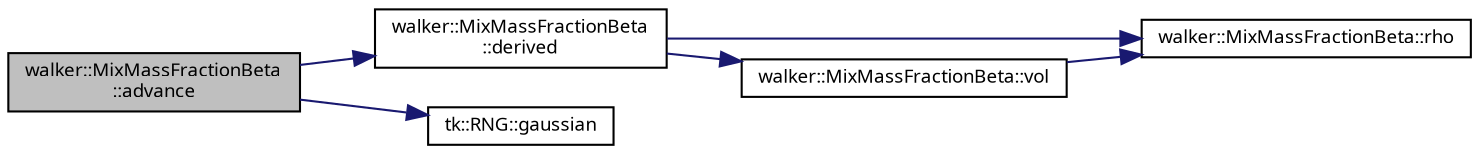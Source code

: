 digraph "walker::MixMassFractionBeta::advance"
{
 // INTERACTIVE_SVG=YES
  bgcolor="transparent";
  edge [fontname="sans-serif",fontsize="9",labelfontname="sans-serif",labelfontsize="9"];
  node [fontname="sans-serif",fontsize="9",shape=record];
  rankdir="LR";
  Node1 [label="walker::MixMassFractionBeta\l::advance",height=0.2,width=0.4,color="black", fillcolor="grey75", style="filled", fontcolor="black"];
  Node1 -> Node2 [color="midnightblue",fontsize="9",style="solid",fontname="sans-serif"];
  Node2 [label="walker::MixMassFractionBeta\l::derived",height=0.2,width=0.4,color="black",URL="$classwalker_1_1_mix_mass_fraction_beta.html#a2e338ba358c35bc4926acdf420bb686a"];
  Node2 -> Node3 [color="midnightblue",fontsize="9",style="solid",fontname="sans-serif"];
  Node3 [label="walker::MixMassFractionBeta::rho",height=0.2,width=0.4,color="black",URL="$classwalker_1_1_mix_mass_fraction_beta.html#ab98b4fdf078e4f5dcfc6695d699f15fc",tooltip="Return density for mass fraction. "];
  Node2 -> Node4 [color="midnightblue",fontsize="9",style="solid",fontname="sans-serif"];
  Node4 [label="walker::MixMassFractionBeta::vol",height=0.2,width=0.4,color="black",URL="$classwalker_1_1_mix_mass_fraction_beta.html#a70430a54488c3cb8009446c3fc0968f5",tooltip="Return specific volume for mass fraction. "];
  Node4 -> Node3 [color="midnightblue",fontsize="9",style="solid",fontname="sans-serif"];
  Node1 -> Node5 [color="midnightblue",fontsize="9",style="solid",fontname="sans-serif"];
  Node5 [label="tk::RNG::gaussian",height=0.2,width=0.4,color="black",URL="$classtk_1_1_r_n_g.html#a435ec8de21c012876c819abec65d6141",tooltip="Public interface to Gaussian RNG. "];
}
